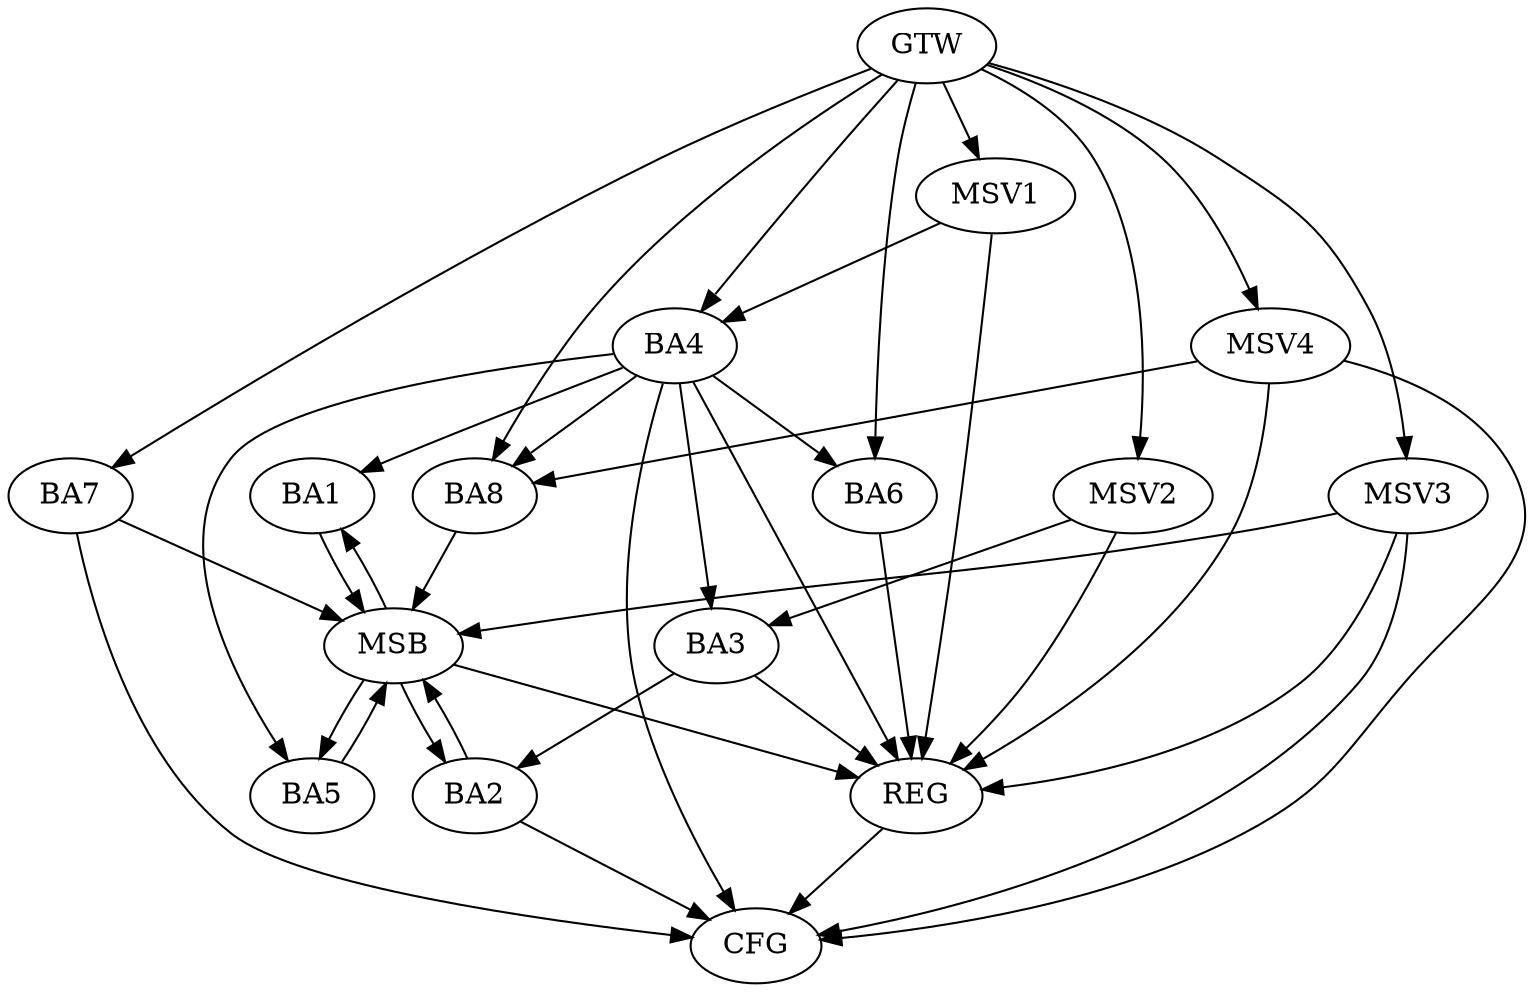 strict digraph G {
  BA1 [ label="BA1" ];
  BA2 [ label="BA2" ];
  BA3 [ label="BA3" ];
  BA4 [ label="BA4" ];
  BA5 [ label="BA5" ];
  BA6 [ label="BA6" ];
  BA7 [ label="BA7" ];
  BA8 [ label="BA8" ];
  GTW [ label="GTW" ];
  REG [ label="REG" ];
  MSB [ label="MSB" ];
  CFG [ label="CFG" ];
  MSV1 [ label="MSV1" ];
  MSV2 [ label="MSV2" ];
  MSV3 [ label="MSV3" ];
  MSV4 [ label="MSV4" ];
  BA3 -> BA2;
  BA4 -> BA3;
  GTW -> BA4;
  GTW -> BA6;
  GTW -> BA7;
  GTW -> BA8;
  BA3 -> REG;
  BA4 -> REG;
  BA6 -> REG;
  BA1 -> MSB;
  MSB -> BA2;
  MSB -> REG;
  BA2 -> MSB;
  MSB -> BA1;
  BA5 -> MSB;
  BA7 -> MSB;
  BA8 -> MSB;
  MSB -> BA5;
  BA2 -> CFG;
  BA4 -> CFG;
  BA7 -> CFG;
  REG -> CFG;
  BA4 -> BA5;
  BA4 -> BA8;
  BA4 -> BA6;
  BA4 -> BA1;
  MSV1 -> BA4;
  GTW -> MSV1;
  MSV1 -> REG;
  MSV2 -> BA3;
  GTW -> MSV2;
  MSV2 -> REG;
  MSV3 -> MSB;
  GTW -> MSV3;
  MSV3 -> REG;
  MSV3 -> CFG;
  MSV4 -> BA8;
  GTW -> MSV4;
  MSV4 -> REG;
  MSV4 -> CFG;
}

